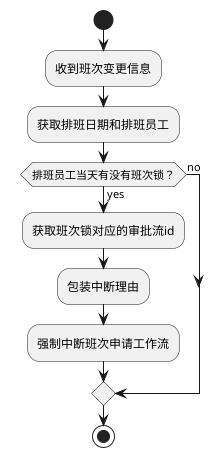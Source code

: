 

@startuml
start

:收到班次变更信息;
:获取排班日期和排班员工;
if(排班员工当天有没有班次锁？)then(yes)
:获取班次锁对应的审批流id;
:包装中断理由;
:强制中断班次申请工作流;
else(no)
endif
stop
@enduml